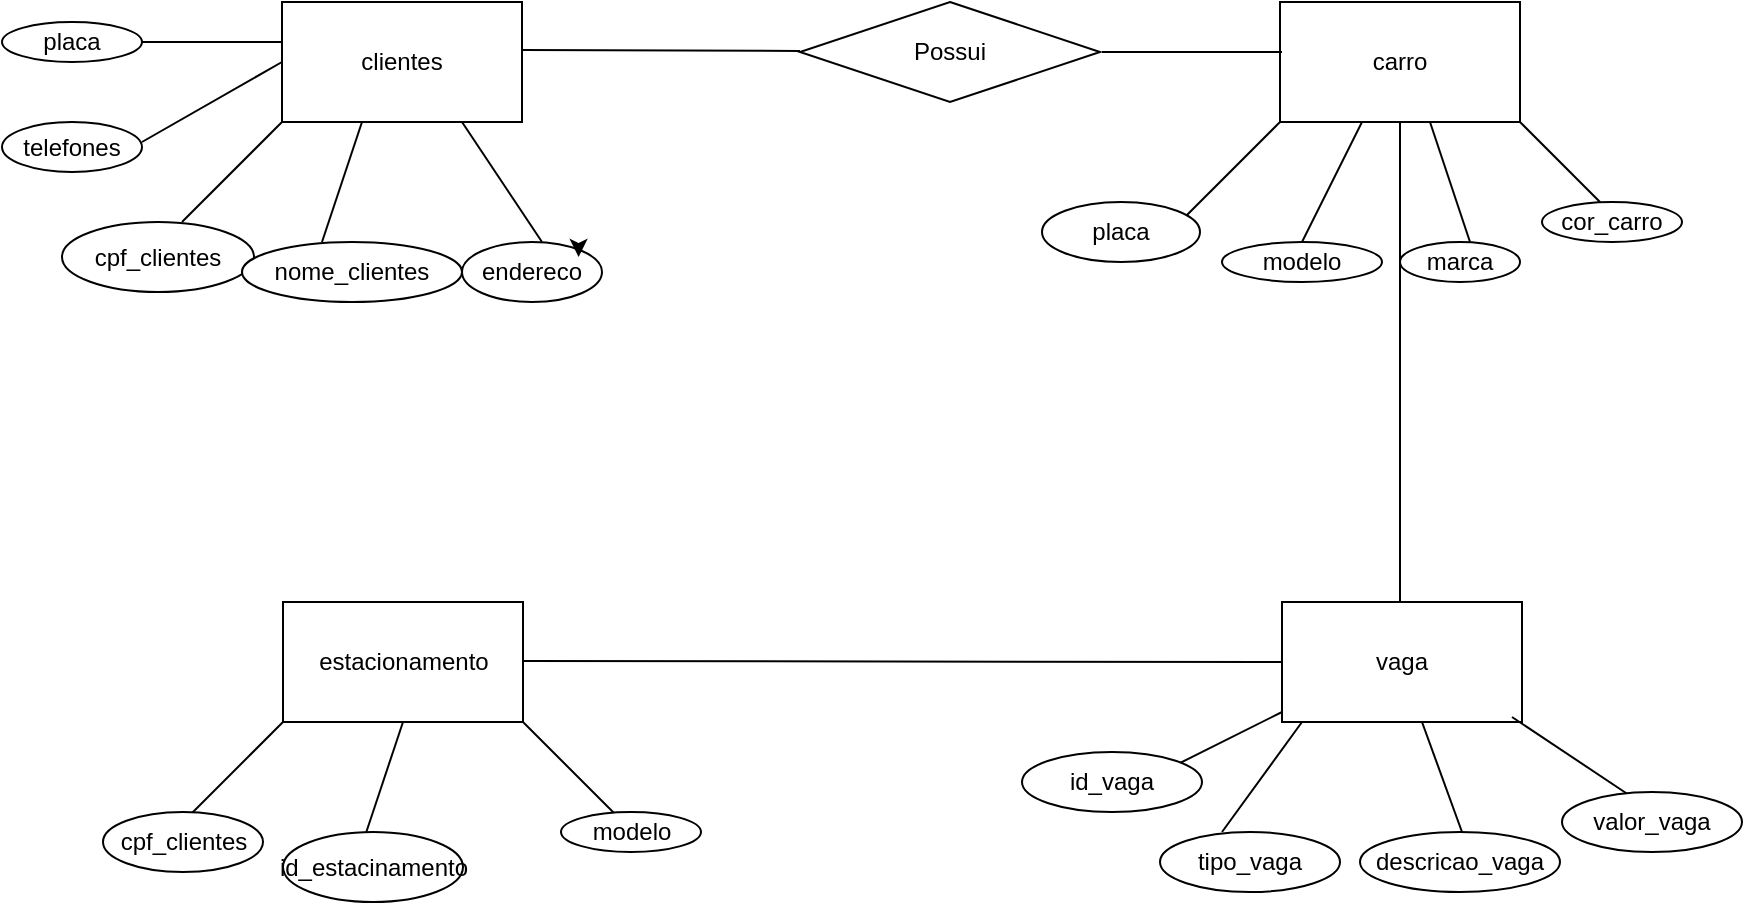 <mxfile version="20.8.20" type="device"><diagram name="Página-1" id="DhCVpdCYxpLDuL1gyTlQ"><mxGraphModel dx="2261" dy="796" grid="1" gridSize="10" guides="1" tooltips="1" connect="1" arrows="1" fold="1" page="1" pageScale="1" pageWidth="827" pageHeight="1169" math="0" shadow="0"><root><mxCell id="0"/><mxCell id="1" parent="0"/><mxCell id="fAOrCmDSY3g5gzWlDgg2-1" value="Possui" style="rhombus;whiteSpace=wrap;html=1;" vertex="1" parent="1"><mxGeometry x="339" y="130" width="150" height="50" as="geometry"/></mxCell><mxCell id="fAOrCmDSY3g5gzWlDgg2-2" value="clientes" style="rounded=0;whiteSpace=wrap;html=1;" vertex="1" parent="1"><mxGeometry x="80" y="130" width="120" height="60" as="geometry"/></mxCell><mxCell id="fAOrCmDSY3g5gzWlDgg2-3" value="" style="endArrow=none;html=1;rounded=0;" edge="1" parent="1"><mxGeometry width="50" height="50" relative="1" as="geometry"><mxPoint x="30" y="240" as="sourcePoint"/><mxPoint x="80" y="190" as="targetPoint"/><Array as="points"><mxPoint x="30" y="240"/></Array></mxGeometry></mxCell><mxCell id="fAOrCmDSY3g5gzWlDgg2-4" value="cpf_clientes" style="ellipse;whiteSpace=wrap;html=1;" vertex="1" parent="1"><mxGeometry x="-30" y="240" width="96" height="35" as="geometry"/></mxCell><mxCell id="fAOrCmDSY3g5gzWlDgg2-5" value="" style="endArrow=none;html=1;rounded=0;" edge="1" parent="1"><mxGeometry width="50" height="50" relative="1" as="geometry"><mxPoint x="100" y="250" as="sourcePoint"/><mxPoint x="120" y="190" as="targetPoint"/></mxGeometry></mxCell><mxCell id="fAOrCmDSY3g5gzWlDgg2-6" value="nome_clientes" style="ellipse;whiteSpace=wrap;html=1;" vertex="1" parent="1"><mxGeometry x="60" y="250" width="110" height="30" as="geometry"/></mxCell><mxCell id="fAOrCmDSY3g5gzWlDgg2-7" value="" style="endArrow=none;html=1;rounded=0;" edge="1" parent="1"><mxGeometry width="50" height="50" relative="1" as="geometry"><mxPoint x="210" y="250" as="sourcePoint"/><mxPoint x="170" y="190" as="targetPoint"/></mxGeometry></mxCell><mxCell id="fAOrCmDSY3g5gzWlDgg2-8" value="endereco" style="ellipse;whiteSpace=wrap;html=1;" vertex="1" parent="1"><mxGeometry x="170" y="250" width="70" height="30" as="geometry"/></mxCell><mxCell id="fAOrCmDSY3g5gzWlDgg2-9" style="edgeStyle=orthogonalEdgeStyle;rounded=0;orthogonalLoop=1;jettySize=auto;html=1;exitX=1;exitY=0;exitDx=0;exitDy=0;entryX=0.833;entryY=0.25;entryDx=0;entryDy=0;entryPerimeter=0;" edge="1" parent="1" source="fAOrCmDSY3g5gzWlDgg2-8" target="fAOrCmDSY3g5gzWlDgg2-8"><mxGeometry relative="1" as="geometry"/></mxCell><mxCell id="fAOrCmDSY3g5gzWlDgg2-10" value="" style="endArrow=none;html=1;rounded=0;" edge="1" parent="1"><mxGeometry width="50" height="50" relative="1" as="geometry"><mxPoint x="10" y="150" as="sourcePoint"/><mxPoint x="80" y="150" as="targetPoint"/></mxGeometry></mxCell><mxCell id="fAOrCmDSY3g5gzWlDgg2-12" value="placa" style="ellipse;whiteSpace=wrap;html=1;" vertex="1" parent="1"><mxGeometry x="-60" y="140" width="70" height="20" as="geometry"/></mxCell><mxCell id="fAOrCmDSY3g5gzWlDgg2-13" value="" style="endArrow=none;html=1;rounded=0;" edge="1" parent="1"><mxGeometry width="50" height="50" relative="1" as="geometry"><mxPoint x="10" y="200" as="sourcePoint"/><mxPoint x="80" y="160" as="targetPoint"/></mxGeometry></mxCell><mxCell id="fAOrCmDSY3g5gzWlDgg2-14" value="telefones" style="ellipse;whiteSpace=wrap;html=1;" vertex="1" parent="1"><mxGeometry x="-60" y="190" width="70" height="25" as="geometry"/></mxCell><mxCell id="fAOrCmDSY3g5gzWlDgg2-15" value="" style="endArrow=none;html=1;rounded=0;exitX=1;exitY=0.4;exitDx=0;exitDy=0;exitPerimeter=0;" edge="1" parent="1" source="fAOrCmDSY3g5gzWlDgg2-2"><mxGeometry width="50" height="50" relative="1" as="geometry"><mxPoint x="259" y="154.5" as="sourcePoint"/><mxPoint x="339" y="154.5" as="targetPoint"/></mxGeometry></mxCell><mxCell id="fAOrCmDSY3g5gzWlDgg2-17" value="vaga" style="rounded=0;whiteSpace=wrap;html=1;" vertex="1" parent="1"><mxGeometry x="580" y="430" width="120" height="60" as="geometry"/></mxCell><mxCell id="fAOrCmDSY3g5gzWlDgg2-18" value="" style="endArrow=none;html=1;rounded=0;" edge="1" parent="1"><mxGeometry width="50" height="50" relative="1" as="geometry"><mxPoint x="520" y="515" as="sourcePoint"/><mxPoint x="580" y="485" as="targetPoint"/></mxGeometry></mxCell><mxCell id="fAOrCmDSY3g5gzWlDgg2-19" value="id_vaga" style="ellipse;whiteSpace=wrap;html=1;" vertex="1" parent="1"><mxGeometry x="450" y="505" width="90" height="30" as="geometry"/></mxCell><mxCell id="fAOrCmDSY3g5gzWlDgg2-20" value="" style="endArrow=none;html=1;rounded=0;" edge="1" parent="1"><mxGeometry width="50" height="50" relative="1" as="geometry"><mxPoint x="550" y="545" as="sourcePoint"/><mxPoint x="590" y="490" as="targetPoint"/></mxGeometry></mxCell><mxCell id="fAOrCmDSY3g5gzWlDgg2-21" value="tipo_vaga" style="ellipse;whiteSpace=wrap;html=1;" vertex="1" parent="1"><mxGeometry x="519" y="545" width="90" height="30" as="geometry"/></mxCell><mxCell id="fAOrCmDSY3g5gzWlDgg2-22" value="" style="endArrow=none;html=1;rounded=0;" edge="1" parent="1"><mxGeometry width="50" height="50" relative="1" as="geometry"><mxPoint x="670" y="545" as="sourcePoint"/><mxPoint x="650" y="490" as="targetPoint"/></mxGeometry></mxCell><mxCell id="fAOrCmDSY3g5gzWlDgg2-23" value="descricao_vaga" style="ellipse;whiteSpace=wrap;html=1;" vertex="1" parent="1"><mxGeometry x="619" y="545" width="100" height="30" as="geometry"/></mxCell><mxCell id="fAOrCmDSY3g5gzWlDgg2-24" value="" style="endArrow=none;html=1;rounded=0;" edge="1" parent="1"><mxGeometry width="50" height="50" relative="1" as="geometry"><mxPoint x="755" y="527.5" as="sourcePoint"/><mxPoint x="695" y="487.5" as="targetPoint"/></mxGeometry></mxCell><mxCell id="fAOrCmDSY3g5gzWlDgg2-26" value="valor_vaga" style="ellipse;whiteSpace=wrap;html=1;" vertex="1" parent="1"><mxGeometry x="720" y="525" width="90" height="30" as="geometry"/></mxCell><mxCell id="fAOrCmDSY3g5gzWlDgg2-27" value="carro" style="rounded=0;whiteSpace=wrap;html=1;" vertex="1" parent="1"><mxGeometry x="579" y="130" width="120" height="60" as="geometry"/></mxCell><mxCell id="fAOrCmDSY3g5gzWlDgg2-28" value="" style="endArrow=none;html=1;rounded=0;" edge="1" parent="1"><mxGeometry width="50" height="50" relative="1" as="geometry"><mxPoint x="529" y="240" as="sourcePoint"/><mxPoint x="579" y="190" as="targetPoint"/></mxGeometry></mxCell><mxCell id="fAOrCmDSY3g5gzWlDgg2-30" value="placa" style="ellipse;whiteSpace=wrap;html=1;" vertex="1" parent="1"><mxGeometry x="460" y="230" width="79" height="30" as="geometry"/></mxCell><mxCell id="fAOrCmDSY3g5gzWlDgg2-31" value="" style="endArrow=none;html=1;rounded=0;" edge="1" parent="1"><mxGeometry width="50" height="50" relative="1" as="geometry"><mxPoint x="590" y="250" as="sourcePoint"/><mxPoint x="620" y="190" as="targetPoint"/></mxGeometry></mxCell><mxCell id="fAOrCmDSY3g5gzWlDgg2-32" value="modelo" style="ellipse;whiteSpace=wrap;html=1;" vertex="1" parent="1"><mxGeometry x="550" y="250" width="80" height="20" as="geometry"/></mxCell><mxCell id="fAOrCmDSY3g5gzWlDgg2-33" value="" style="endArrow=none;html=1;rounded=0;" edge="1" parent="1"><mxGeometry width="50" height="50" relative="1" as="geometry"><mxPoint x="674" y="250" as="sourcePoint"/><mxPoint x="654" y="190" as="targetPoint"/></mxGeometry></mxCell><mxCell id="fAOrCmDSY3g5gzWlDgg2-34" value="marca" style="ellipse;whiteSpace=wrap;html=1;" vertex="1" parent="1"><mxGeometry x="639" y="250" width="60" height="20" as="geometry"/></mxCell><mxCell id="fAOrCmDSY3g5gzWlDgg2-35" value="" style="endArrow=none;html=1;rounded=0;" edge="1" parent="1"><mxGeometry width="50" height="50" relative="1" as="geometry"><mxPoint x="739" y="230" as="sourcePoint"/><mxPoint x="699" y="190" as="targetPoint"/></mxGeometry></mxCell><mxCell id="fAOrCmDSY3g5gzWlDgg2-38" value="cor_carro" style="ellipse;whiteSpace=wrap;html=1;" vertex="1" parent="1"><mxGeometry x="710" y="230" width="70" height="20" as="geometry"/></mxCell><mxCell id="fAOrCmDSY3g5gzWlDgg2-40" value="" style="endArrow=none;html=1;rounded=0;" edge="1" parent="1"><mxGeometry width="50" height="50" relative="1" as="geometry"><mxPoint x="490" y="155" as="sourcePoint"/><mxPoint x="580" y="155" as="targetPoint"/></mxGeometry></mxCell><mxCell id="fAOrCmDSY3g5gzWlDgg2-41" value="" style="endArrow=none;html=1;rounded=0;" edge="1" parent="1"><mxGeometry width="50" height="50" relative="1" as="geometry"><mxPoint x="639" y="430" as="sourcePoint"/><mxPoint x="639" y="190" as="targetPoint"/></mxGeometry></mxCell><mxCell id="fAOrCmDSY3g5gzWlDgg2-42" value="estacionamento" style="rounded=0;whiteSpace=wrap;html=1;" vertex="1" parent="1"><mxGeometry x="80.5" y="430" width="120" height="60" as="geometry"/></mxCell><mxCell id="fAOrCmDSY3g5gzWlDgg2-43" value="" style="endArrow=none;html=1;rounded=0;" edge="1" parent="1"><mxGeometry width="50" height="50" relative="1" as="geometry"><mxPoint x="30.5" y="540" as="sourcePoint"/><mxPoint x="80.5" y="490" as="targetPoint"/></mxGeometry></mxCell><mxCell id="fAOrCmDSY3g5gzWlDgg2-44" value="cpf_clientes" style="ellipse;whiteSpace=wrap;html=1;" vertex="1" parent="1"><mxGeometry x="-9.5" y="535" width="80" height="30" as="geometry"/></mxCell><mxCell id="fAOrCmDSY3g5gzWlDgg2-45" value="" style="endArrow=none;html=1;rounded=0;" edge="1" parent="1"><mxGeometry width="50" height="50" relative="1" as="geometry"><mxPoint x="120.5" y="550" as="sourcePoint"/><mxPoint x="140.5" y="490" as="targetPoint"/></mxGeometry></mxCell><mxCell id="fAOrCmDSY3g5gzWlDgg2-47" value="id_estacinamento" style="ellipse;whiteSpace=wrap;html=1;" vertex="1" parent="1"><mxGeometry x="80.5" y="545" width="90" height="35" as="geometry"/></mxCell><mxCell id="fAOrCmDSY3g5gzWlDgg2-48" value="" style="endArrow=none;html=1;rounded=0;" edge="1" parent="1"><mxGeometry width="50" height="50" relative="1" as="geometry"><mxPoint x="250.5" y="540" as="sourcePoint"/><mxPoint x="200.5" y="490" as="targetPoint"/></mxGeometry></mxCell><mxCell id="fAOrCmDSY3g5gzWlDgg2-50" value="modelo" style="ellipse;whiteSpace=wrap;html=1;" vertex="1" parent="1"><mxGeometry x="219.5" y="535" width="70" height="20" as="geometry"/></mxCell><mxCell id="fAOrCmDSY3g5gzWlDgg2-51" value="" style="endArrow=none;html=1;rounded=0;exitX=0;exitY=0.5;exitDx=0;exitDy=0;" edge="1" parent="1" source="fAOrCmDSY3g5gzWlDgg2-17"><mxGeometry width="50" height="50" relative="1" as="geometry"><mxPoint x="350.5" y="459.5" as="sourcePoint"/><mxPoint x="200.5" y="459.5" as="targetPoint"/></mxGeometry></mxCell></root></mxGraphModel></diagram></mxfile>